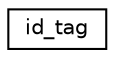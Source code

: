 digraph "Graphical Class Hierarchy"
{
  edge [fontname="Helvetica",fontsize="10",labelfontname="Helvetica",labelfontsize="10"];
  node [fontname="Helvetica",fontsize="10",shape=record];
  rankdir="LR";
  Node0 [label="id_tag",height=0.2,width=0.4,color="black", fillcolor="white", style="filled",URL="$structid__tag.html"];
}
